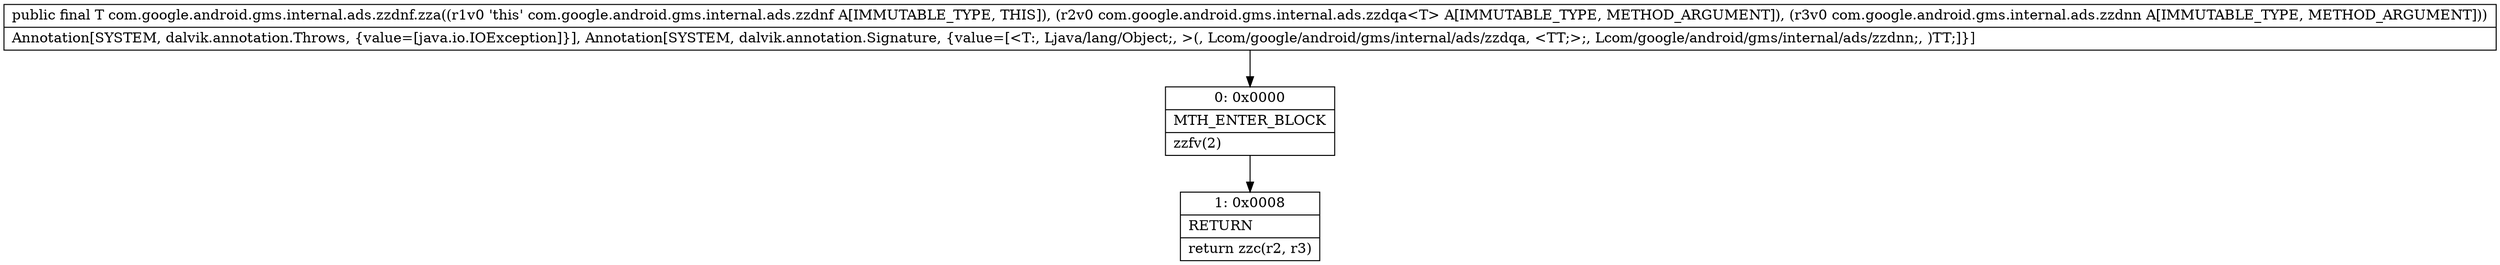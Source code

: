 digraph "CFG forcom.google.android.gms.internal.ads.zzdnf.zza(Lcom\/google\/android\/gms\/internal\/ads\/zzdqa;Lcom\/google\/android\/gms\/internal\/ads\/zzdnn;)Ljava\/lang\/Object;" {
Node_0 [shape=record,label="{0\:\ 0x0000|MTH_ENTER_BLOCK\l|zzfv(2)\l}"];
Node_1 [shape=record,label="{1\:\ 0x0008|RETURN\l|return zzc(r2, r3)\l}"];
MethodNode[shape=record,label="{public final T com.google.android.gms.internal.ads.zzdnf.zza((r1v0 'this' com.google.android.gms.internal.ads.zzdnf A[IMMUTABLE_TYPE, THIS]), (r2v0 com.google.android.gms.internal.ads.zzdqa\<T\> A[IMMUTABLE_TYPE, METHOD_ARGUMENT]), (r3v0 com.google.android.gms.internal.ads.zzdnn A[IMMUTABLE_TYPE, METHOD_ARGUMENT]))  | Annotation[SYSTEM, dalvik.annotation.Throws, \{value=[java.io.IOException]\}], Annotation[SYSTEM, dalvik.annotation.Signature, \{value=[\<T:, Ljava\/lang\/Object;, \>(, Lcom\/google\/android\/gms\/internal\/ads\/zzdqa, \<TT;\>;, Lcom\/google\/android\/gms\/internal\/ads\/zzdnn;, )TT;]\}]\l}"];
MethodNode -> Node_0;
Node_0 -> Node_1;
}

